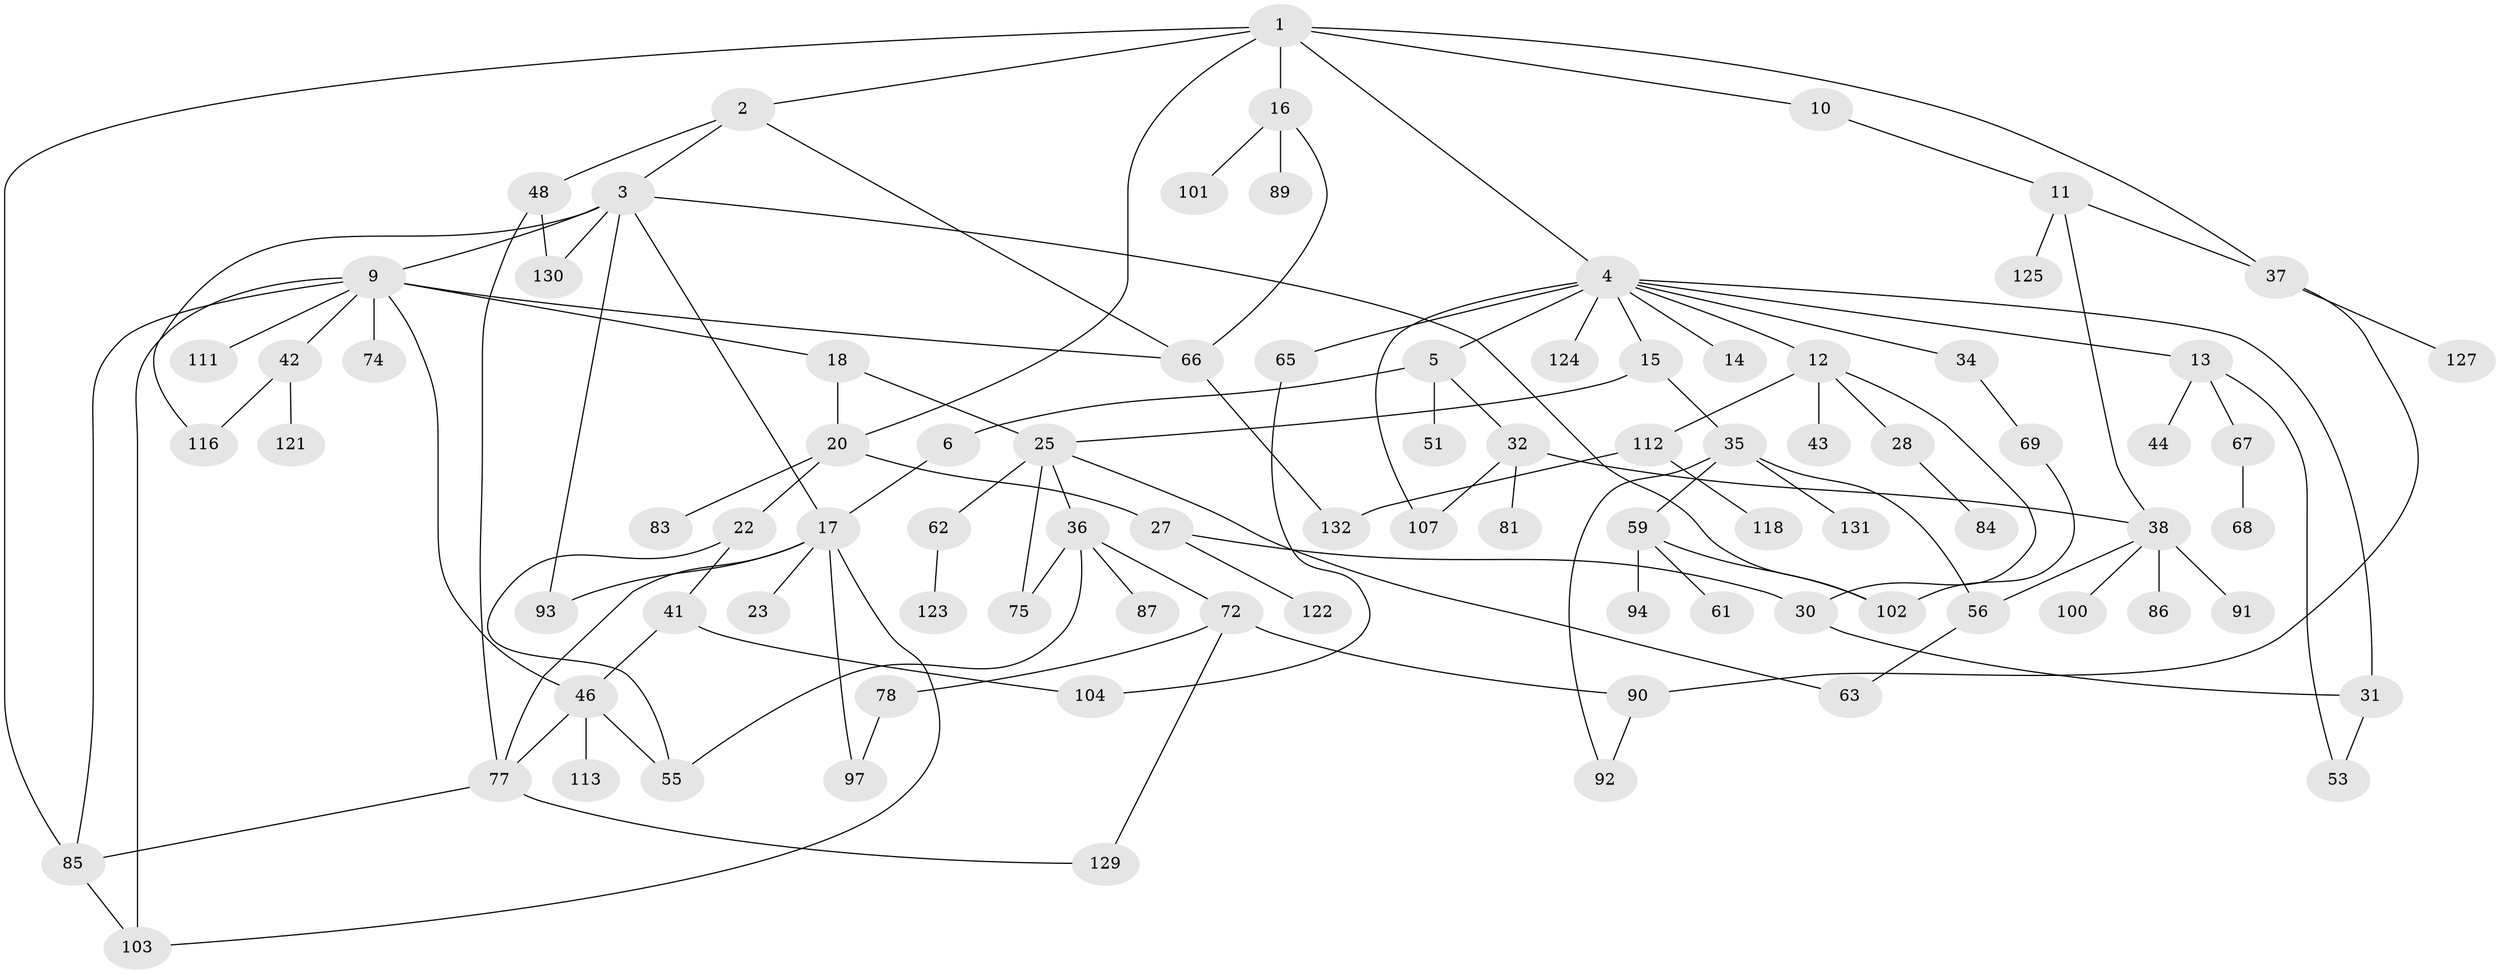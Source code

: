 // Generated by graph-tools (version 1.1) at 2025/51/02/27/25 19:51:40]
// undirected, 88 vertices, 121 edges
graph export_dot {
graph [start="1"]
  node [color=gray90,style=filled];
  1 [super="+7"];
  2 [super="+33"];
  3 [super="+8"];
  4 [super="+26"];
  5 [super="+21"];
  6;
  9 [super="+60"];
  10 [super="+108"];
  11;
  12 [super="+24"];
  13 [super="+70"];
  14;
  15 [super="+71"];
  16 [super="+40"];
  17 [super="+73"];
  18 [super="+19"];
  20 [super="+110"];
  22 [super="+80"];
  23;
  25 [super="+29"];
  27 [super="+58"];
  28 [super="+49"];
  30 [super="+54"];
  31;
  32;
  34 [super="+47"];
  35 [super="+52"];
  36 [super="+50"];
  37 [super="+39"];
  38 [super="+57"];
  41 [super="+98"];
  42 [super="+45"];
  43 [super="+64"];
  44;
  46 [super="+76"];
  48 [super="+79"];
  51;
  53;
  55;
  56 [super="+114"];
  59;
  61 [super="+128"];
  62 [super="+119"];
  63;
  65;
  66 [super="+82"];
  67;
  68;
  69 [super="+95"];
  72 [super="+99"];
  74;
  75 [super="+105"];
  77 [super="+126"];
  78 [super="+109"];
  81;
  83;
  84;
  85 [super="+88"];
  86;
  87;
  89;
  90 [super="+117"];
  91;
  92;
  93;
  94 [super="+96"];
  97;
  100;
  101;
  102;
  103 [super="+120"];
  104 [super="+106"];
  107;
  111;
  112 [super="+115"];
  113;
  116;
  118;
  121;
  122;
  123;
  124;
  125;
  127;
  129;
  130;
  131;
  132;
  1 -- 2;
  1 -- 4;
  1 -- 20;
  1 -- 16;
  1 -- 37;
  1 -- 10;
  1 -- 85;
  2 -- 3;
  2 -- 48;
  2 -- 66;
  3 -- 9;
  3 -- 102;
  3 -- 130;
  3 -- 93;
  3 -- 116;
  3 -- 17;
  4 -- 5 [weight=2];
  4 -- 12;
  4 -- 13;
  4 -- 14;
  4 -- 15;
  4 -- 34;
  4 -- 124;
  4 -- 65;
  4 -- 107;
  4 -- 31;
  5 -- 6;
  5 -- 32;
  5 -- 51;
  6 -- 17;
  9 -- 18;
  9 -- 42;
  9 -- 46;
  9 -- 103;
  9 -- 74;
  9 -- 85;
  9 -- 111;
  9 -- 66;
  10 -- 11;
  11 -- 37;
  11 -- 125;
  11 -- 38;
  12 -- 28;
  12 -- 43 [weight=2];
  12 -- 112;
  12 -- 30;
  13 -- 44;
  13 -- 53;
  13 -- 67;
  15 -- 35;
  15 -- 25;
  16 -- 89;
  16 -- 101;
  16 -- 66;
  17 -- 23;
  17 -- 97;
  17 -- 77;
  17 -- 93;
  17 -- 103;
  18 -- 25;
  18 -- 20;
  20 -- 22;
  20 -- 27;
  20 -- 83;
  22 -- 41;
  22 -- 55;
  25 -- 36;
  25 -- 62;
  25 -- 75;
  25 -- 63;
  27 -- 30;
  27 -- 122;
  28 -- 84;
  30 -- 31;
  31 -- 53;
  32 -- 38;
  32 -- 81;
  32 -- 107;
  34 -- 69;
  35 -- 59;
  35 -- 92;
  35 -- 56;
  35 -- 131;
  36 -- 72;
  36 -- 75;
  36 -- 55;
  36 -- 87;
  37 -- 90;
  37 -- 127;
  38 -- 56;
  38 -- 86;
  38 -- 100;
  38 -- 91;
  41 -- 104;
  41 -- 46;
  42 -- 121;
  42 -- 116;
  46 -- 113;
  46 -- 55;
  46 -- 77;
  48 -- 77;
  48 -- 130;
  56 -- 63;
  59 -- 61;
  59 -- 94;
  59 -- 102;
  62 -- 123;
  65 -- 104;
  66 -- 132;
  67 -- 68;
  69 -- 102;
  72 -- 78;
  72 -- 90;
  72 -- 129;
  77 -- 85;
  77 -- 129;
  78 -- 97;
  85 -- 103;
  90 -- 92;
  112 -- 118;
  112 -- 132;
}
